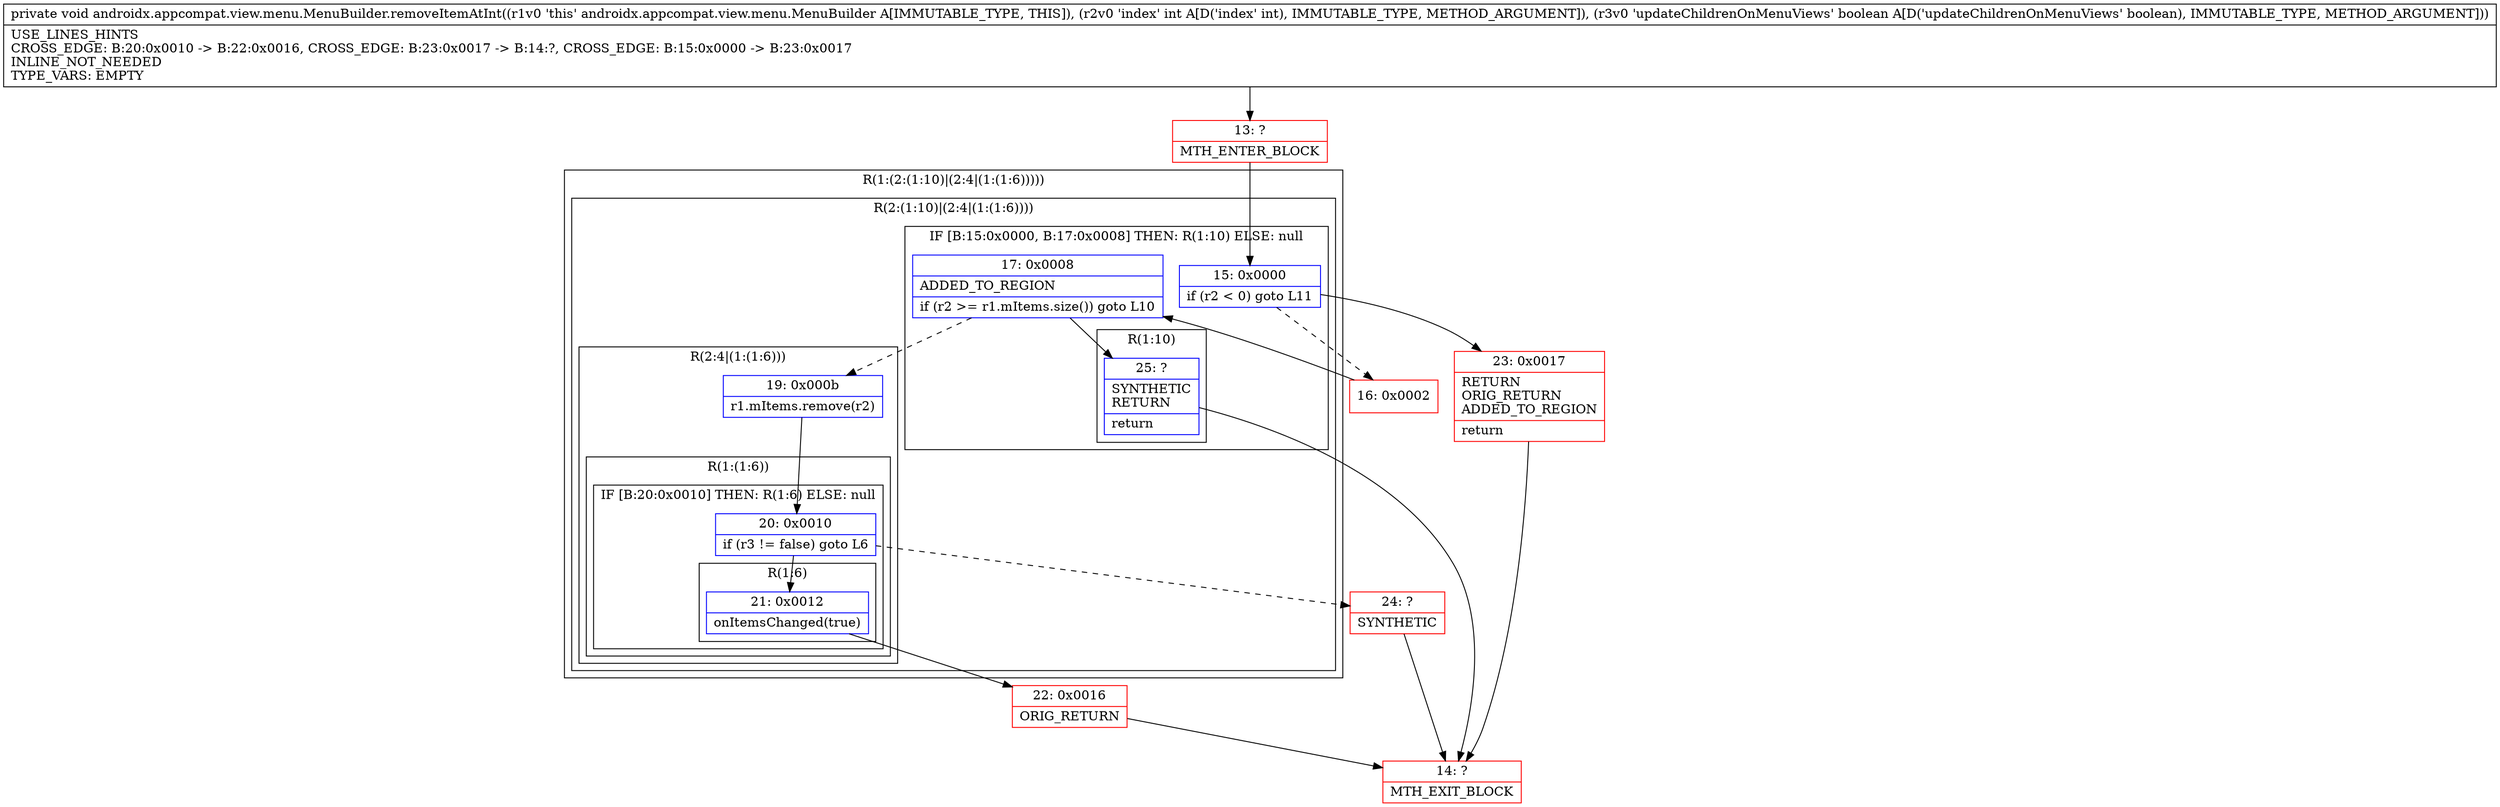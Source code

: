 digraph "CFG forandroidx.appcompat.view.menu.MenuBuilder.removeItemAtInt(IZ)V" {
subgraph cluster_Region_1893739268 {
label = "R(1:(2:(1:10)|(2:4|(1:(1:6)))))";
node [shape=record,color=blue];
subgraph cluster_Region_1027896497 {
label = "R(2:(1:10)|(2:4|(1:(1:6))))";
node [shape=record,color=blue];
subgraph cluster_IfRegion_1886890886 {
label = "IF [B:15:0x0000, B:17:0x0008] THEN: R(1:10) ELSE: null";
node [shape=record,color=blue];
Node_15 [shape=record,label="{15\:\ 0x0000|if (r2 \< 0) goto L11\l}"];
Node_17 [shape=record,label="{17\:\ 0x0008|ADDED_TO_REGION\l|if (r2 \>= r1.mItems.size()) goto L10\l}"];
subgraph cluster_Region_385438190 {
label = "R(1:10)";
node [shape=record,color=blue];
Node_25 [shape=record,label="{25\:\ ?|SYNTHETIC\lRETURN\l|return\l}"];
}
}
subgraph cluster_Region_1739649086 {
label = "R(2:4|(1:(1:6)))";
node [shape=record,color=blue];
Node_19 [shape=record,label="{19\:\ 0x000b|r1.mItems.remove(r2)\l}"];
subgraph cluster_Region_2043666821 {
label = "R(1:(1:6))";
node [shape=record,color=blue];
subgraph cluster_IfRegion_883510945 {
label = "IF [B:20:0x0010] THEN: R(1:6) ELSE: null";
node [shape=record,color=blue];
Node_20 [shape=record,label="{20\:\ 0x0010|if (r3 != false) goto L6\l}"];
subgraph cluster_Region_1753419771 {
label = "R(1:6)";
node [shape=record,color=blue];
Node_21 [shape=record,label="{21\:\ 0x0012|onItemsChanged(true)\l}"];
}
}
}
}
}
}
Node_13 [shape=record,color=red,label="{13\:\ ?|MTH_ENTER_BLOCK\l}"];
Node_16 [shape=record,color=red,label="{16\:\ 0x0002}"];
Node_22 [shape=record,color=red,label="{22\:\ 0x0016|ORIG_RETURN\l}"];
Node_14 [shape=record,color=red,label="{14\:\ ?|MTH_EXIT_BLOCK\l}"];
Node_24 [shape=record,color=red,label="{24\:\ ?|SYNTHETIC\l}"];
Node_23 [shape=record,color=red,label="{23\:\ 0x0017|RETURN\lORIG_RETURN\lADDED_TO_REGION\l|return\l}"];
MethodNode[shape=record,label="{private void androidx.appcompat.view.menu.MenuBuilder.removeItemAtInt((r1v0 'this' androidx.appcompat.view.menu.MenuBuilder A[IMMUTABLE_TYPE, THIS]), (r2v0 'index' int A[D('index' int), IMMUTABLE_TYPE, METHOD_ARGUMENT]), (r3v0 'updateChildrenOnMenuViews' boolean A[D('updateChildrenOnMenuViews' boolean), IMMUTABLE_TYPE, METHOD_ARGUMENT]))  | USE_LINES_HINTS\lCROSS_EDGE: B:20:0x0010 \-\> B:22:0x0016, CROSS_EDGE: B:23:0x0017 \-\> B:14:?, CROSS_EDGE: B:15:0x0000 \-\> B:23:0x0017\lINLINE_NOT_NEEDED\lTYPE_VARS: EMPTY\l}"];
MethodNode -> Node_13;Node_15 -> Node_16[style=dashed];
Node_15 -> Node_23;
Node_17 -> Node_19[style=dashed];
Node_17 -> Node_25;
Node_25 -> Node_14;
Node_19 -> Node_20;
Node_20 -> Node_21;
Node_20 -> Node_24[style=dashed];
Node_21 -> Node_22;
Node_13 -> Node_15;
Node_16 -> Node_17;
Node_22 -> Node_14;
Node_24 -> Node_14;
Node_23 -> Node_14;
}

